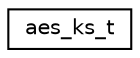 digraph "Graphical Class Hierarchy"
{
  edge [fontname="Helvetica",fontsize="10",labelfontname="Helvetica",labelfontsize="10"];
  node [fontname="Helvetica",fontsize="10",shape=record];
  rankdir="LR";
  Node1 [label="aes_ks_t",height=0.2,width=0.4,color="black", fillcolor="white", style="filled",URL="$d2/ddd/structaes__ks__t.html"];
}
